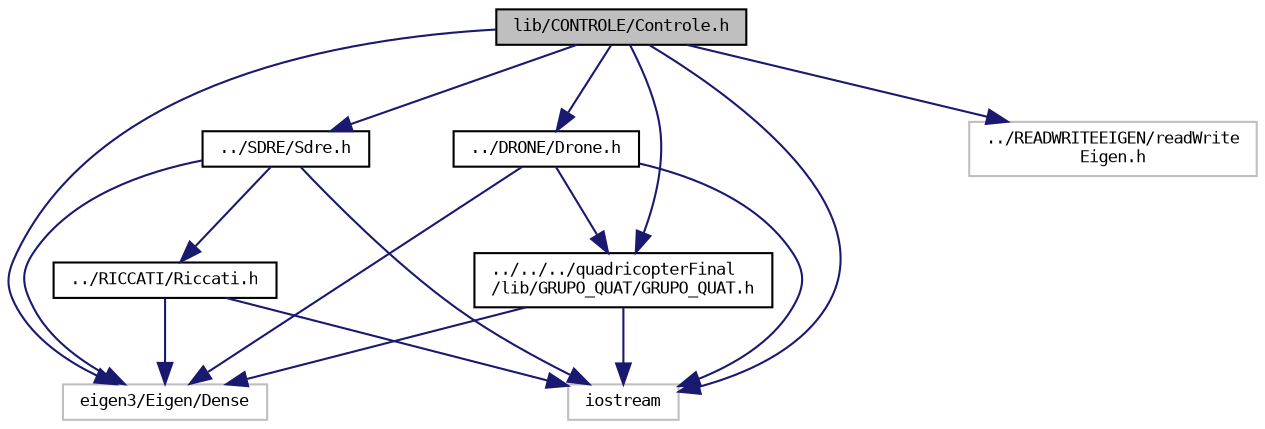 digraph "lib/CONTROLE/Controle.h"
{
 // LATEX_PDF_SIZE
  bgcolor="transparent";
  edge [fontname="DejaVuSansMono",fontsize="8",labelfontname="DejaVuSansMono",labelfontsize="8"];
  node [fontname="DejaVuSansMono",fontsize="8",shape=record];
  Node1 [label="lib/CONTROLE/Controle.h",height=0.2,width=0.4,color="black", fillcolor="grey75", style="filled", fontcolor="black",tooltip=" "];
  Node1 -> Node2 [color="midnightblue",fontsize="8",style="solid",fontname="DejaVuSansMono"];
  Node2 [label="../DRONE/Drone.h",height=0.2,width=0.4,color="black",URL="$Drone_8h.html",tooltip=" "];
  Node2 -> Node3 [color="midnightblue",fontsize="8",style="solid",fontname="DejaVuSansMono"];
  Node3 [label="eigen3/Eigen/Dense",height=0.2,width=0.4,color="grey75",tooltip=" "];
  Node2 -> Node4 [color="midnightblue",fontsize="8",style="solid",fontname="DejaVuSansMono"];
  Node4 [label="../../../quadricopterFinal\l/lib/GRUPO_QUAT/GRUPO_QUAT.h",height=0.2,width=0.4,color="black",URL="$GRUPO__QUAT_8h.html",tooltip="Cabecalho com funcoes de quaternion."];
  Node4 -> Node3 [color="midnightblue",fontsize="8",style="solid",fontname="DejaVuSansMono"];
  Node4 -> Node5 [color="midnightblue",fontsize="8",style="solid",fontname="DejaVuSansMono"];
  Node5 [label="iostream",height=0.2,width=0.4,color="grey75",tooltip=" "];
  Node2 -> Node5 [color="midnightblue",fontsize="8",style="solid",fontname="DejaVuSansMono"];
  Node1 -> Node6 [color="midnightblue",fontsize="8",style="solid",fontname="DejaVuSansMono"];
  Node6 [label="../SDRE/Sdre.h",height=0.2,width=0.4,color="black",URL="$Sdre_8h.html",tooltip=" "];
  Node6 -> Node7 [color="midnightblue",fontsize="8",style="solid",fontname="DejaVuSansMono"];
  Node7 [label="../RICCATI/Riccati.h",height=0.2,width=0.4,color="black",URL="$Riccati_8h.html",tooltip=" "];
  Node7 -> Node3 [color="midnightblue",fontsize="8",style="solid",fontname="DejaVuSansMono"];
  Node7 -> Node5 [color="midnightblue",fontsize="8",style="solid",fontname="DejaVuSansMono"];
  Node6 -> Node5 [color="midnightblue",fontsize="8",style="solid",fontname="DejaVuSansMono"];
  Node6 -> Node3 [color="midnightblue",fontsize="8",style="solid",fontname="DejaVuSansMono"];
  Node1 -> Node4 [color="midnightblue",fontsize="8",style="solid",fontname="DejaVuSansMono"];
  Node1 -> Node5 [color="midnightblue",fontsize="8",style="solid",fontname="DejaVuSansMono"];
  Node1 -> Node8 [color="midnightblue",fontsize="8",style="solid",fontname="DejaVuSansMono"];
  Node8 [label="../READWRITEEIGEN/readWrite\lEigen.h",height=0.2,width=0.4,color="grey75",tooltip=" "];
  Node1 -> Node3 [color="midnightblue",fontsize="8",style="solid",fontname="DejaVuSansMono"];
}

